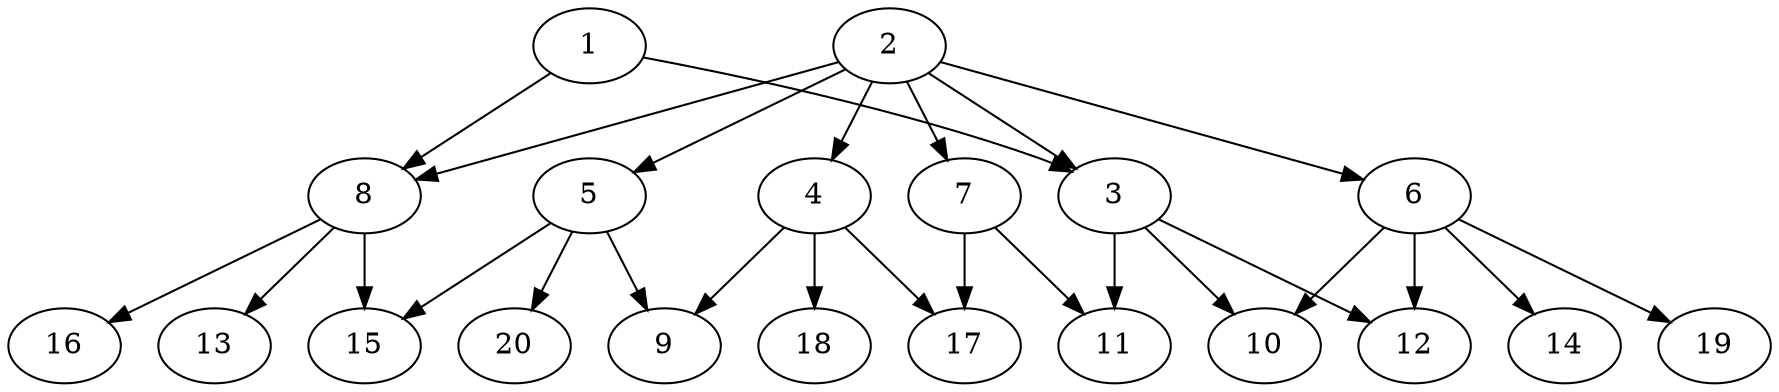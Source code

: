 digraph "Layered_N20_Layers2-6-12_ForkJoin_P1.dot" {
	1	[Weight=17];
	2	[Weight=24];
	3	[Weight=38];
	4	[Weight=17];
	5	[Weight=22];
	6	[Weight=22];
	7	[Weight=25];
	8	[Weight=26];
	9	[Weight=17];
	10	[Weight=33];
	11	[Weight=25];
	12	[Weight=21];
	13	[Weight=10];
	14	[Weight=30];
	15	[Weight=14];
	16	[Weight=37];
	17	[Weight=24];
	18	[Weight=28];
	19	[Weight=23];
	20	[Weight=10];
	1 -> 3 [Weight=20];
	1 -> 8 [Weight=1];
	2 -> 3 [Weight=3];
	2 -> 4 [Weight=0];
	2 -> 5 [Weight=12];
	2 -> 6 [Weight=1];
	2 -> 7 [Weight=6];
	2 -> 8 [Weight=20];
	3 -> 10 [Weight=13];
	3 -> 11 [Weight=11];
	3 -> 12 [Weight=11];
	4 -> 9 [Weight=2];
	4 -> 17 [Weight=0];
	4 -> 18 [Weight=16];
	5 -> 9 [Weight=20];
	5 -> 15 [Weight=14];
	5 -> 20 [Weight=2];
	6 -> 10 [Weight=1];
	6 -> 12 [Weight=19];
	6 -> 14 [Weight=10];
	6 -> 19 [Weight=19];
	7 -> 11 [Weight=8];
	7 -> 17 [Weight=6];
	8 -> 13 [Weight=16];
	8 -> 15 [Weight=9];
	8 -> 16 [Weight=10];
}
